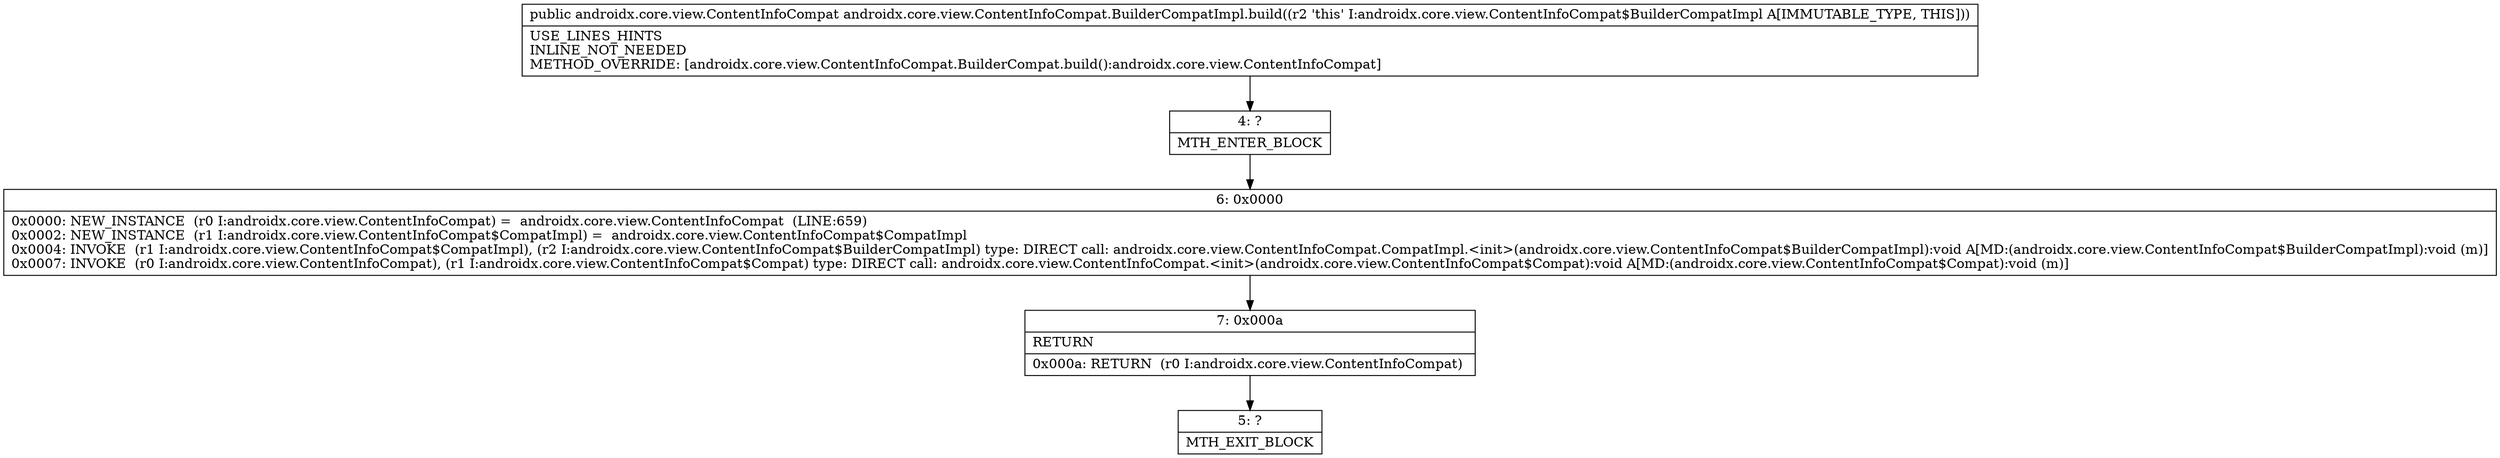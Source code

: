 digraph "CFG forandroidx.core.view.ContentInfoCompat.BuilderCompatImpl.build()Landroidx\/core\/view\/ContentInfoCompat;" {
Node_4 [shape=record,label="{4\:\ ?|MTH_ENTER_BLOCK\l}"];
Node_6 [shape=record,label="{6\:\ 0x0000|0x0000: NEW_INSTANCE  (r0 I:androidx.core.view.ContentInfoCompat) =  androidx.core.view.ContentInfoCompat  (LINE:659)\l0x0002: NEW_INSTANCE  (r1 I:androidx.core.view.ContentInfoCompat$CompatImpl) =  androidx.core.view.ContentInfoCompat$CompatImpl \l0x0004: INVOKE  (r1 I:androidx.core.view.ContentInfoCompat$CompatImpl), (r2 I:androidx.core.view.ContentInfoCompat$BuilderCompatImpl) type: DIRECT call: androidx.core.view.ContentInfoCompat.CompatImpl.\<init\>(androidx.core.view.ContentInfoCompat$BuilderCompatImpl):void A[MD:(androidx.core.view.ContentInfoCompat$BuilderCompatImpl):void (m)]\l0x0007: INVOKE  (r0 I:androidx.core.view.ContentInfoCompat), (r1 I:androidx.core.view.ContentInfoCompat$Compat) type: DIRECT call: androidx.core.view.ContentInfoCompat.\<init\>(androidx.core.view.ContentInfoCompat$Compat):void A[MD:(androidx.core.view.ContentInfoCompat$Compat):void (m)]\l}"];
Node_7 [shape=record,label="{7\:\ 0x000a|RETURN\l|0x000a: RETURN  (r0 I:androidx.core.view.ContentInfoCompat) \l}"];
Node_5 [shape=record,label="{5\:\ ?|MTH_EXIT_BLOCK\l}"];
MethodNode[shape=record,label="{public androidx.core.view.ContentInfoCompat androidx.core.view.ContentInfoCompat.BuilderCompatImpl.build((r2 'this' I:androidx.core.view.ContentInfoCompat$BuilderCompatImpl A[IMMUTABLE_TYPE, THIS]))  | USE_LINES_HINTS\lINLINE_NOT_NEEDED\lMETHOD_OVERRIDE: [androidx.core.view.ContentInfoCompat.BuilderCompat.build():androidx.core.view.ContentInfoCompat]\l}"];
MethodNode -> Node_4;Node_4 -> Node_6;
Node_6 -> Node_7;
Node_7 -> Node_5;
}

